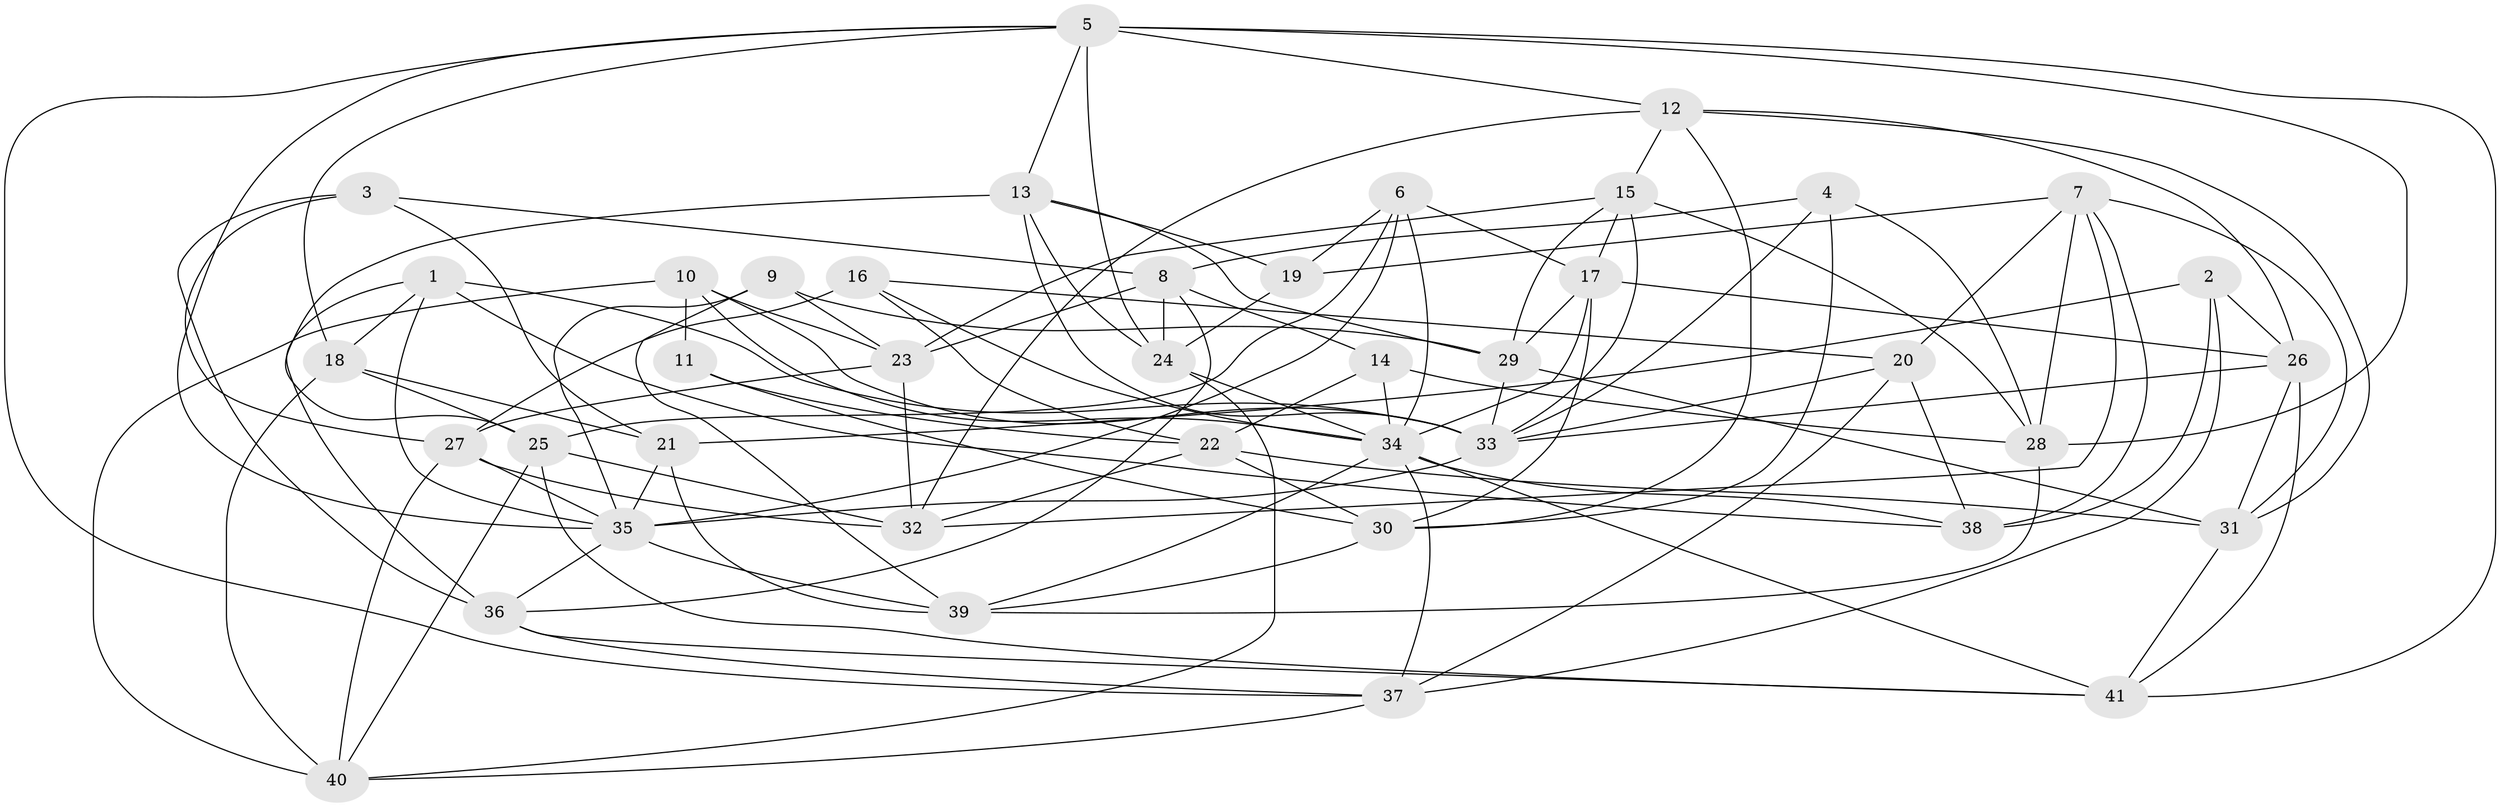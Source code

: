 // original degree distribution, {4: 1.0}
// Generated by graph-tools (version 1.1) at 2025/26/03/09/25 03:26:58]
// undirected, 41 vertices, 117 edges
graph export_dot {
graph [start="1"]
  node [color=gray90,style=filled];
  1;
  2;
  3;
  4;
  5;
  6;
  7;
  8;
  9;
  10;
  11;
  12;
  13;
  14;
  15;
  16;
  17;
  18;
  19;
  20;
  21;
  22;
  23;
  24;
  25;
  26;
  27;
  28;
  29;
  30;
  31;
  32;
  33;
  34;
  35;
  36;
  37;
  38;
  39;
  40;
  41;
  1 -- 18 [weight=1.0];
  1 -- 33 [weight=2.0];
  1 -- 35 [weight=1.0];
  1 -- 36 [weight=1.0];
  1 -- 38 [weight=1.0];
  2 -- 21 [weight=1.0];
  2 -- 26 [weight=1.0];
  2 -- 37 [weight=1.0];
  2 -- 38 [weight=1.0];
  3 -- 8 [weight=1.0];
  3 -- 21 [weight=1.0];
  3 -- 27 [weight=1.0];
  3 -- 36 [weight=1.0];
  4 -- 8 [weight=1.0];
  4 -- 28 [weight=1.0];
  4 -- 30 [weight=1.0];
  4 -- 33 [weight=1.0];
  5 -- 12 [weight=1.0];
  5 -- 13 [weight=1.0];
  5 -- 18 [weight=1.0];
  5 -- 24 [weight=1.0];
  5 -- 28 [weight=1.0];
  5 -- 35 [weight=1.0];
  5 -- 37 [weight=1.0];
  5 -- 41 [weight=1.0];
  6 -- 17 [weight=1.0];
  6 -- 19 [weight=1.0];
  6 -- 25 [weight=1.0];
  6 -- 34 [weight=1.0];
  6 -- 35 [weight=2.0];
  7 -- 19 [weight=1.0];
  7 -- 20 [weight=1.0];
  7 -- 28 [weight=1.0];
  7 -- 31 [weight=1.0];
  7 -- 32 [weight=1.0];
  7 -- 38 [weight=1.0];
  8 -- 14 [weight=1.0];
  8 -- 23 [weight=1.0];
  8 -- 24 [weight=1.0];
  8 -- 36 [weight=1.0];
  9 -- 23 [weight=1.0];
  9 -- 29 [weight=1.0];
  9 -- 35 [weight=1.0];
  9 -- 39 [weight=1.0];
  10 -- 11 [weight=2.0];
  10 -- 23 [weight=1.0];
  10 -- 33 [weight=1.0];
  10 -- 34 [weight=1.0];
  10 -- 40 [weight=1.0];
  11 -- 22 [weight=1.0];
  11 -- 30 [weight=1.0];
  12 -- 15 [weight=1.0];
  12 -- 26 [weight=1.0];
  12 -- 30 [weight=1.0];
  12 -- 31 [weight=1.0];
  12 -- 32 [weight=1.0];
  13 -- 19 [weight=1.0];
  13 -- 24 [weight=1.0];
  13 -- 25 [weight=1.0];
  13 -- 29 [weight=1.0];
  13 -- 33 [weight=1.0];
  14 -- 22 [weight=1.0];
  14 -- 28 [weight=1.0];
  14 -- 34 [weight=1.0];
  15 -- 17 [weight=1.0];
  15 -- 23 [weight=1.0];
  15 -- 28 [weight=1.0];
  15 -- 29 [weight=1.0];
  15 -- 33 [weight=1.0];
  16 -- 20 [weight=1.0];
  16 -- 22 [weight=1.0];
  16 -- 27 [weight=1.0];
  16 -- 34 [weight=1.0];
  17 -- 26 [weight=1.0];
  17 -- 29 [weight=1.0];
  17 -- 30 [weight=1.0];
  17 -- 34 [weight=1.0];
  18 -- 21 [weight=2.0];
  18 -- 25 [weight=1.0];
  18 -- 40 [weight=1.0];
  19 -- 24 [weight=1.0];
  20 -- 33 [weight=1.0];
  20 -- 37 [weight=1.0];
  20 -- 38 [weight=2.0];
  21 -- 35 [weight=1.0];
  21 -- 39 [weight=1.0];
  22 -- 30 [weight=1.0];
  22 -- 31 [weight=1.0];
  22 -- 32 [weight=1.0];
  23 -- 27 [weight=1.0];
  23 -- 32 [weight=1.0];
  24 -- 34 [weight=1.0];
  24 -- 40 [weight=1.0];
  25 -- 32 [weight=1.0];
  25 -- 40 [weight=1.0];
  25 -- 41 [weight=1.0];
  26 -- 31 [weight=1.0];
  26 -- 33 [weight=1.0];
  26 -- 41 [weight=1.0];
  27 -- 32 [weight=1.0];
  27 -- 35 [weight=1.0];
  27 -- 40 [weight=1.0];
  28 -- 39 [weight=1.0];
  29 -- 31 [weight=1.0];
  29 -- 33 [weight=1.0];
  30 -- 39 [weight=1.0];
  31 -- 41 [weight=1.0];
  33 -- 35 [weight=1.0];
  34 -- 37 [weight=1.0];
  34 -- 38 [weight=1.0];
  34 -- 39 [weight=1.0];
  34 -- 41 [weight=1.0];
  35 -- 36 [weight=1.0];
  35 -- 39 [weight=1.0];
  36 -- 37 [weight=1.0];
  36 -- 41 [weight=1.0];
  37 -- 40 [weight=1.0];
}
